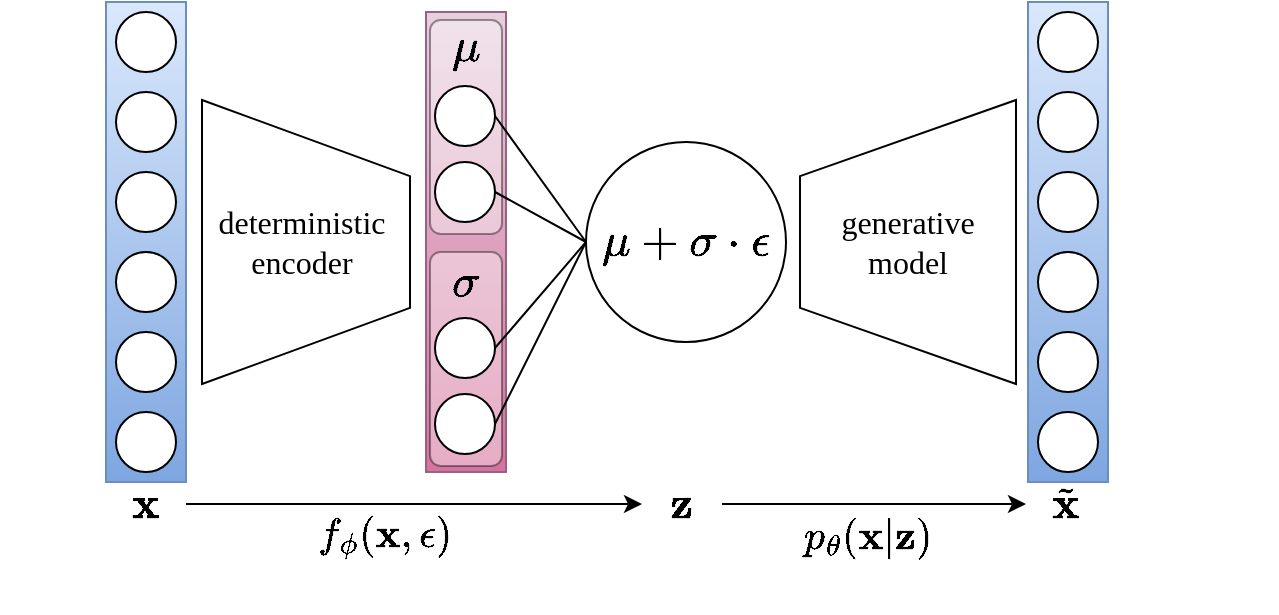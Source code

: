 <mxfile pages="1" version="11.2.4" type="device"><diagram id="0Pe6uQVz0Bnm0yOHdO76" name="Page-1"><mxGraphModel dx="2756" dy="827" grid="1" gridSize="10" guides="1" tooltips="1" connect="1" arrows="1" fold="1" page="1" pageScale="1" pageWidth="1654" pageHeight="1169" math="1" shadow="0"><root><mxCell id="0"/><mxCell id="1" parent="0"/><mxCell id="qXUbveW718_hFgn-tCtE-8" value="" style="rounded=0;whiteSpace=wrap;html=1;fillColor=#e6d0de;strokeColor=#996185;gradientColor=#d5739d;" parent="1" vertex="1"><mxGeometry x="160" y="5" width="40" height="230" as="geometry"/></mxCell><mxCell id="A15_5vMwMWn_OS_enuNf-1" value="" style="rounded=1;whiteSpace=wrap;html=1;fontSize=20;opacity=40;" parent="1" vertex="1"><mxGeometry x="162" y="9" width="36" height="107" as="geometry"/></mxCell><mxCell id="qXUbveW718_hFgn-tCtE-1" value="" style="rounded=0;whiteSpace=wrap;html=1;fillColor=#dae8fc;strokeColor=#6c8ebf;gradientColor=#7ea6e0;" parent="1" vertex="1"><mxGeometry width="40" height="240" as="geometry"/></mxCell><mxCell id="qXUbveW718_hFgn-tCtE-2" value="" style="ellipse;whiteSpace=wrap;html=1;aspect=fixed;" parent="1" vertex="1"><mxGeometry x="5" y="5" width="30" height="30" as="geometry"/></mxCell><mxCell id="qXUbveW718_hFgn-tCtE-3" value="" style="ellipse;whiteSpace=wrap;html=1;aspect=fixed;" parent="1" vertex="1"><mxGeometry x="5" y="45" width="30" height="30" as="geometry"/></mxCell><mxCell id="qXUbveW718_hFgn-tCtE-4" value="" style="ellipse;whiteSpace=wrap;html=1;aspect=fixed;" parent="1" vertex="1"><mxGeometry x="5" y="85" width="30" height="30" as="geometry"/></mxCell><mxCell id="qXUbveW718_hFgn-tCtE-5" value="" style="ellipse;whiteSpace=wrap;html=1;aspect=fixed;" parent="1" vertex="1"><mxGeometry x="5" y="125" width="30" height="30" as="geometry"/></mxCell><mxCell id="qXUbveW718_hFgn-tCtE-6" value="" style="ellipse;whiteSpace=wrap;html=1;aspect=fixed;" parent="1" vertex="1"><mxGeometry x="5" y="165" width="30" height="30" as="geometry"/></mxCell><mxCell id="qXUbveW718_hFgn-tCtE-7" value="" style="ellipse;whiteSpace=wrap;html=1;aspect=fixed;" parent="1" vertex="1"><mxGeometry x="5" y="205" width="30" height="30" as="geometry"/></mxCell><mxCell id="A15_5vMwMWn_OS_enuNf-13" style="rounded=0;orthogonalLoop=1;jettySize=auto;html=1;exitX=1;exitY=0.5;exitDx=0;exitDy=0;entryX=0;entryY=0.5;entryDx=0;entryDy=0;fontSize=20;endArrow=none;endFill=0;" parent="1" source="qXUbveW718_hFgn-tCtE-9" target="A15_5vMwMWn_OS_enuNf-10" edge="1"><mxGeometry relative="1" as="geometry"/></mxCell><mxCell id="qXUbveW718_hFgn-tCtE-9" value="" style="ellipse;whiteSpace=wrap;html=1;aspect=fixed;" parent="1" vertex="1"><mxGeometry x="164.5" y="42" width="30" height="30" as="geometry"/></mxCell><mxCell id="A15_5vMwMWn_OS_enuNf-14" style="edgeStyle=none;rounded=0;orthogonalLoop=1;jettySize=auto;html=1;exitX=1;exitY=0.5;exitDx=0;exitDy=0;entryX=0;entryY=0.5;entryDx=0;entryDy=0;endArrow=none;endFill=0;fontSize=20;" parent="1" source="qXUbveW718_hFgn-tCtE-10" target="A15_5vMwMWn_OS_enuNf-10" edge="1"><mxGeometry relative="1" as="geometry"/></mxCell><mxCell id="qXUbveW718_hFgn-tCtE-10" value="" style="ellipse;whiteSpace=wrap;html=1;aspect=fixed;" parent="1" vertex="1"><mxGeometry x="164.5" y="80" width="30" height="30" as="geometry"/></mxCell><mxCell id="qXUbveW718_hFgn-tCtE-15" value="" style="rounded=0;whiteSpace=wrap;html=1;fillColor=#dae8fc;strokeColor=#6c8ebf;gradientColor=#7ea6e0;" parent="1" vertex="1"><mxGeometry x="461" width="40" height="240" as="geometry"/></mxCell><mxCell id="qXUbveW718_hFgn-tCtE-16" value="" style="ellipse;whiteSpace=wrap;html=1;aspect=fixed;" parent="1" vertex="1"><mxGeometry x="466" y="5" width="30" height="30" as="geometry"/></mxCell><mxCell id="qXUbveW718_hFgn-tCtE-17" value="" style="ellipse;whiteSpace=wrap;html=1;aspect=fixed;" parent="1" vertex="1"><mxGeometry x="466" y="45" width="30" height="30" as="geometry"/></mxCell><mxCell id="qXUbveW718_hFgn-tCtE-18" value="" style="ellipse;whiteSpace=wrap;html=1;aspect=fixed;" parent="1" vertex="1"><mxGeometry x="466" y="85" width="30" height="30" as="geometry"/></mxCell><mxCell id="qXUbveW718_hFgn-tCtE-19" value="" style="ellipse;whiteSpace=wrap;html=1;aspect=fixed;" parent="1" vertex="1"><mxGeometry x="466" y="125" width="30" height="30" as="geometry"/></mxCell><mxCell id="qXUbveW718_hFgn-tCtE-20" value="" style="ellipse;whiteSpace=wrap;html=1;aspect=fixed;" parent="1" vertex="1"><mxGeometry x="466" y="165" width="30" height="30" as="geometry"/></mxCell><mxCell id="qXUbveW718_hFgn-tCtE-21" value="" style="ellipse;whiteSpace=wrap;html=1;aspect=fixed;" parent="1" vertex="1"><mxGeometry x="466" y="205" width="30" height="30" as="geometry"/></mxCell><mxCell id="f2Efjd8G4onl-jg225Q2-7" style="rounded=0;orthogonalLoop=1;jettySize=auto;html=1;exitX=1;exitY=0.5;exitDx=0;exitDy=0;" parent="1" source="qXUbveW718_hFgn-tCtE-22" target="qXUbveW718_hFgn-tCtE-24" edge="1"><mxGeometry relative="1" as="geometry"/></mxCell><mxCell id="qXUbveW718_hFgn-tCtE-22" value="&lt;font style=&quot;font-size: 22px;&quot;&gt;$$\mathbf{x}$$&lt;/font&gt;" style="text;html=1;strokeColor=none;fillColor=none;align=center;verticalAlign=middle;whiteSpace=wrap;rounded=0;fontFamily=Times New Roman;fontSize=22;" parent="1" vertex="1"><mxGeometry y="241" width="40" height="20" as="geometry"/></mxCell><mxCell id="qXUbveW718_hFgn-tCtE-23" style="edgeStyle=orthogonalEdgeStyle;rounded=0;orthogonalLoop=1;jettySize=auto;html=1;exitX=0.5;exitY=1;exitDx=0;exitDy=0;fontFamily=Times New Roman;fontSize=22;" parent="1" source="qXUbveW718_hFgn-tCtE-22" target="qXUbveW718_hFgn-tCtE-22" edge="1"><mxGeometry relative="1" as="geometry"/></mxCell><mxCell id="qXUbveW718_hFgn-tCtE-76" style="edgeStyle=none;rounded=0;orthogonalLoop=1;jettySize=auto;html=1;exitX=1;exitY=0.5;exitDx=0;exitDy=0;entryX=0;entryY=0.5;entryDx=0;entryDy=0;endArrow=classic;endFill=1;fontFamily=Times New Roman;fontSize=22;" parent="1" source="qXUbveW718_hFgn-tCtE-24" target="qXUbveW718_hFgn-tCtE-25" edge="1"><mxGeometry relative="1" as="geometry"><mxPoint x="340.5" y="252" as="sourcePoint"/></mxGeometry></mxCell><mxCell id="qXUbveW718_hFgn-tCtE-24" value="&lt;font style=&quot;font-size: 22px&quot;&gt;$$\mathbf{z}$$&lt;/font&gt;" style="text;html=1;strokeColor=none;fillColor=none;align=center;verticalAlign=middle;whiteSpace=wrap;rounded=0;fontFamily=Times New Roman;fontSize=22;" parent="1" vertex="1"><mxGeometry x="268" y="241" width="40" height="20" as="geometry"/></mxCell><mxCell id="qXUbveW718_hFgn-tCtE-25" value="&lt;font style=&quot;font-size: 22px;&quot;&gt;$$\tilde{\mathbf{x}}$$&lt;/font&gt;" style="text;html=1;strokeColor=none;fillColor=none;align=center;verticalAlign=middle;whiteSpace=wrap;rounded=0;fontFamily=Times New Roman;fontSize=22;" parent="1" vertex="1"><mxGeometry x="460" y="241" width="40" height="20" as="geometry"/></mxCell><mxCell id="qXUbveW718_hFgn-tCtE-63" value="" style="shape=trapezoid;perimeter=trapezoidPerimeter;whiteSpace=wrap;html=1;fontFamily=Times New Roman;rotation=90;size=0.268;" parent="1" vertex="1"><mxGeometry x="29" y="68" width="142" height="104" as="geometry"/></mxCell><mxCell id="qXUbveW718_hFgn-tCtE-73" value="" style="shape=trapezoid;perimeter=trapezoidPerimeter;whiteSpace=wrap;html=1;fontFamily=Times New Roman;rotation=-90;size=0.268;" parent="1" vertex="1"><mxGeometry x="330" y="66" width="142" height="108" as="geometry"/></mxCell><mxCell id="h_qzXkEMO1NDy2MEQtqU-1" value="&lt;span style=&quot;font-family: &amp;#34;times new roman&amp;#34; ; font-size: 20px ; background-color: rgb(255 , 255 , 255)&quot;&gt;$$f_{\phi}(\mathbf{x}, \epsilon)$$&lt;/span&gt;" style="text;html=1;strokeColor=none;fillColor=none;align=center;verticalAlign=middle;whiteSpace=wrap;rounded=0;fontSize=22;" parent="1" vertex="1"><mxGeometry x="120" y="256" width="40" height="20" as="geometry"/></mxCell><mxCell id="h_qzXkEMO1NDy2MEQtqU-2" value="&lt;span style=&quot;font-family: &amp;#34;times new roman&amp;#34; ; font-size: 20px ; background-color: rgb(255 , 255 , 255)&quot;&gt;$$p_{\theta}(\mathbf{x}|\mathbf{z})$$&lt;/span&gt;" style="text;html=1;strokeColor=none;fillColor=none;align=center;verticalAlign=middle;whiteSpace=wrap;rounded=0;fontSize=22;" parent="1" vertex="1"><mxGeometry x="361" y="256" width="40" height="20" as="geometry"/></mxCell><mxCell id="A15_5vMwMWn_OS_enuNf-3" value="$$\mu$$" style="text;html=1;strokeColor=none;fillColor=none;align=center;verticalAlign=middle;whiteSpace=wrap;rounded=0;fontSize=20;opacity=60;" parent="1" vertex="1"><mxGeometry x="160" y="12" width="40" height="20" as="geometry"/></mxCell><mxCell id="A15_5vMwMWn_OS_enuNf-4" value="" style="rounded=1;whiteSpace=wrap;html=1;fontSize=20;opacity=40;" parent="1" vertex="1"><mxGeometry x="162" y="125" width="36" height="107" as="geometry"/></mxCell><mxCell id="A15_5vMwMWn_OS_enuNf-16" style="edgeStyle=none;rounded=0;orthogonalLoop=1;jettySize=auto;html=1;exitX=1;exitY=0.5;exitDx=0;exitDy=0;entryX=0;entryY=0.5;entryDx=0;entryDy=0;endArrow=none;endFill=0;fontSize=20;" parent="1" source="A15_5vMwMWn_OS_enuNf-5" target="A15_5vMwMWn_OS_enuNf-10" edge="1"><mxGeometry relative="1" as="geometry"/></mxCell><mxCell id="A15_5vMwMWn_OS_enuNf-5" value="" style="ellipse;whiteSpace=wrap;html=1;aspect=fixed;" parent="1" vertex="1"><mxGeometry x="164.5" y="158" width="30" height="30" as="geometry"/></mxCell><mxCell id="A15_5vMwMWn_OS_enuNf-15" style="edgeStyle=none;rounded=0;orthogonalLoop=1;jettySize=auto;html=1;exitX=1;exitY=0.5;exitDx=0;exitDy=0;entryX=0;entryY=0.5;entryDx=0;entryDy=0;endArrow=none;endFill=0;fontSize=20;" parent="1" source="A15_5vMwMWn_OS_enuNf-6" target="A15_5vMwMWn_OS_enuNf-10" edge="1"><mxGeometry relative="1" as="geometry"/></mxCell><mxCell id="A15_5vMwMWn_OS_enuNf-6" value="" style="ellipse;whiteSpace=wrap;html=1;aspect=fixed;" parent="1" vertex="1"><mxGeometry x="164.5" y="196" width="30" height="30" as="geometry"/></mxCell><mxCell id="A15_5vMwMWn_OS_enuNf-7" value="$$\sigma$$" style="text;html=1;strokeColor=none;fillColor=none;align=center;verticalAlign=middle;whiteSpace=wrap;rounded=0;fontSize=20;opacity=60;" parent="1" vertex="1"><mxGeometry x="160" y="130" width="40" height="20" as="geometry"/></mxCell><mxCell id="A15_5vMwMWn_OS_enuNf-10" value="$$\mu + \sigma \cdot \epsilon$$" style="ellipse;whiteSpace=wrap;html=1;aspect=fixed;rounded=0;fontSize=20;" parent="1" vertex="1"><mxGeometry x="240" y="70" width="100" height="100" as="geometry"/></mxCell><mxCell id="KrfiywEwiWwA1uGSaqlv-3" value="&lt;span style=&quot;font-family: &amp;#34;times new roman&amp;#34; ; font-size: 16px ; background-color: rgb(255 , 255 , 255)&quot;&gt;deterministic&lt;/span&gt;&lt;br style=&quot;font-family: &amp;#34;times new roman&amp;#34; ; font-size: 16px ; background-color: rgb(255 , 255 , 255)&quot;&gt;&lt;span style=&quot;font-family: &amp;#34;times new roman&amp;#34; ; font-size: 16px ; background-color: rgb(255 , 255 , 255)&quot;&gt;encoder&lt;/span&gt;" style="text;html=1;strokeColor=none;fillColor=none;align=center;verticalAlign=middle;whiteSpace=wrap;rounded=0;" vertex="1" parent="1"><mxGeometry x="77.5" y="110" width="40" height="20" as="geometry"/></mxCell><mxCell id="KrfiywEwiWwA1uGSaqlv-6" value="&lt;font face=&quot;times new roman&quot;&gt;&lt;span style=&quot;font-size: 16px ; background-color: rgb(255 , 255 , 255)&quot;&gt;generative&lt;br&gt;&lt;/span&gt;&lt;/font&gt;&lt;span style=&quot;font-family: &amp;#34;times new roman&amp;#34; ; font-size: 16px ; background-color: rgb(255 , 255 , 255)&quot;&gt;model&lt;/span&gt;" style="text;html=1;strokeColor=none;fillColor=none;align=center;verticalAlign=middle;whiteSpace=wrap;rounded=0;" vertex="1" parent="1"><mxGeometry x="381" y="110" width="40" height="20" as="geometry"/></mxCell></root></mxGraphModel></diagram></mxfile>